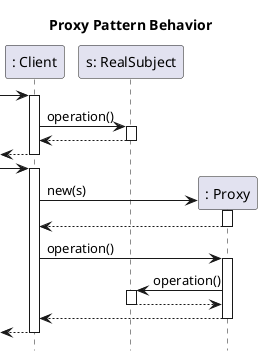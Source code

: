 @startuml

hide footbox
title Proxy Pattern Behavior

participant ": Client" as C
participant "s: RealSubject" as S

[-> C:
activate C
C -> S: operation()
activate S
S --> C
deactivate S
[<-- C:
deactivate C

[-> C:
activate C
create ": Proxy" as P
C -> P: new(s)
activate P
P --> C
deactivate P

C -> P: operation()
activate P
P -> S: operation()
activate S
S --> P
deactivate S
P --> C
deactivate P
[<-- C:
deactivate C

@enduml
